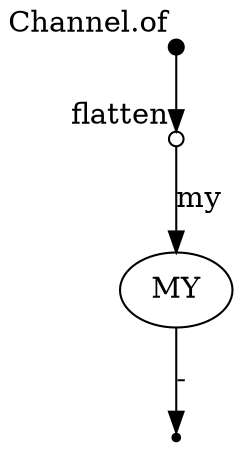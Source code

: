 digraph "pipeline_dag_20220715_193712" {
p0 [shape=point,label="",fixedsize=true,width=0.1,xlabel="Channel.of"];
p1 [shape=circle,label="",fixedsize=true,width=0.1,xlabel="flatten"];
p0 -> p1;

p1 [shape=circle,label="",fixedsize=true,width=0.1,xlabel="flatten"];
p2 [label="MY"];
p1 -> p2 [label="my"];

p2 [label="MY"];
p3 [shape=point];
p2 -> p3 [label="-"];

}
